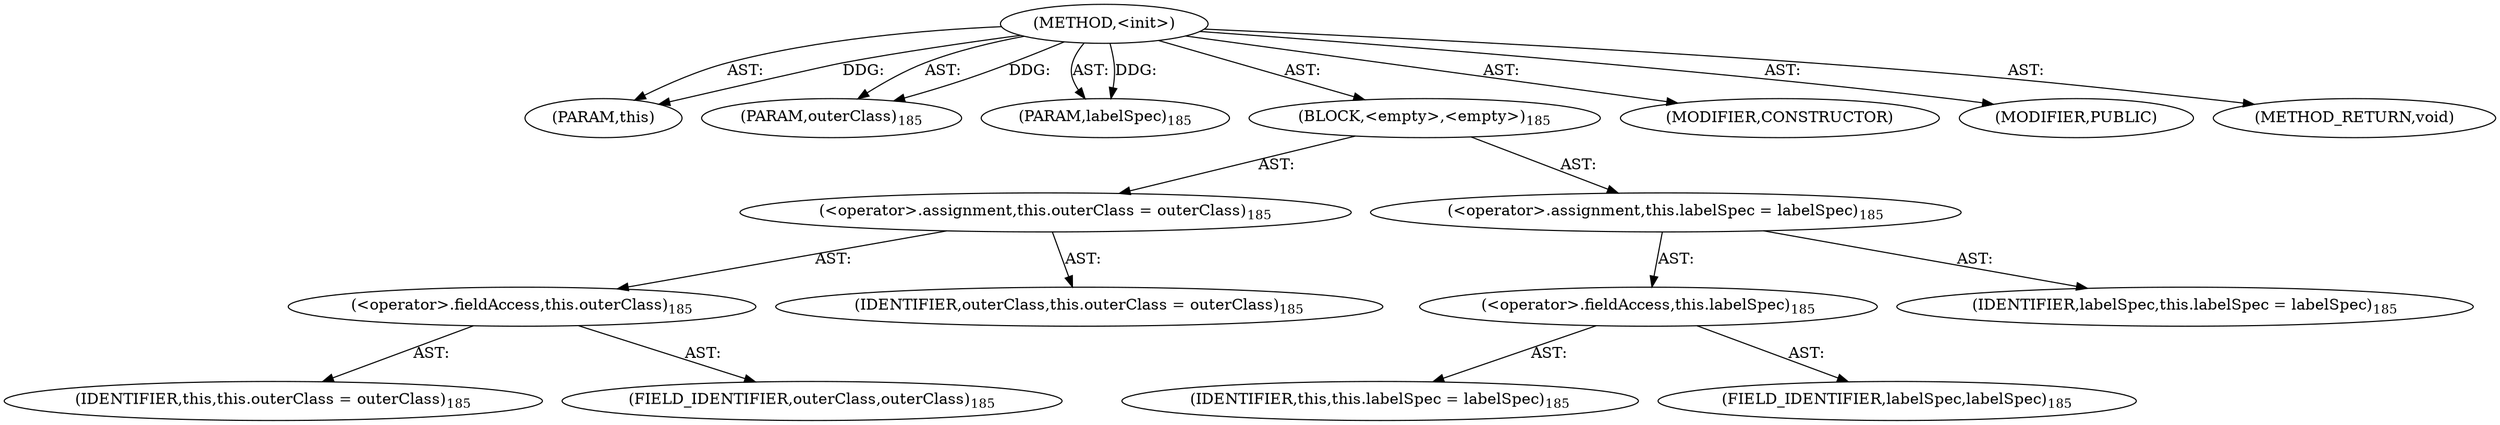 digraph "&lt;init&gt;" {  
"111669149706" [label = <(METHOD,&lt;init&gt;)> ]
"115964117003" [label = <(PARAM,this)> ]
"115964117004" [label = <(PARAM,outerClass)<SUB>185</SUB>> ]
"115964117005" [label = <(PARAM,labelSpec)<SUB>185</SUB>> ]
"25769803794" [label = <(BLOCK,&lt;empty&gt;,&lt;empty&gt;)<SUB>185</SUB>> ]
"30064771204" [label = <(&lt;operator&gt;.assignment,this.outerClass = outerClass)<SUB>185</SUB>> ]
"30064771205" [label = <(&lt;operator&gt;.fieldAccess,this.outerClass)<SUB>185</SUB>> ]
"68719476755" [label = <(IDENTIFIER,this,this.outerClass = outerClass)<SUB>185</SUB>> ]
"55834574885" [label = <(FIELD_IDENTIFIER,outerClass,outerClass)<SUB>185</SUB>> ]
"68719476756" [label = <(IDENTIFIER,outerClass,this.outerClass = outerClass)<SUB>185</SUB>> ]
"30064771206" [label = <(&lt;operator&gt;.assignment,this.labelSpec = labelSpec)<SUB>185</SUB>> ]
"30064771207" [label = <(&lt;operator&gt;.fieldAccess,this.labelSpec)<SUB>185</SUB>> ]
"68719476757" [label = <(IDENTIFIER,this,this.labelSpec = labelSpec)<SUB>185</SUB>> ]
"55834574886" [label = <(FIELD_IDENTIFIER,labelSpec,labelSpec)<SUB>185</SUB>> ]
"68719476758" [label = <(IDENTIFIER,labelSpec,this.labelSpec = labelSpec)<SUB>185</SUB>> ]
"133143986199" [label = <(MODIFIER,CONSTRUCTOR)> ]
"133143986200" [label = <(MODIFIER,PUBLIC)> ]
"128849018890" [label = <(METHOD_RETURN,void)> ]
  "111669149706" -> "115964117003"  [ label = "AST: "] 
  "111669149706" -> "115964117004"  [ label = "AST: "] 
  "111669149706" -> "115964117005"  [ label = "AST: "] 
  "111669149706" -> "25769803794"  [ label = "AST: "] 
  "111669149706" -> "133143986199"  [ label = "AST: "] 
  "111669149706" -> "133143986200"  [ label = "AST: "] 
  "111669149706" -> "128849018890"  [ label = "AST: "] 
  "25769803794" -> "30064771204"  [ label = "AST: "] 
  "25769803794" -> "30064771206"  [ label = "AST: "] 
  "30064771204" -> "30064771205"  [ label = "AST: "] 
  "30064771204" -> "68719476756"  [ label = "AST: "] 
  "30064771205" -> "68719476755"  [ label = "AST: "] 
  "30064771205" -> "55834574885"  [ label = "AST: "] 
  "30064771206" -> "30064771207"  [ label = "AST: "] 
  "30064771206" -> "68719476758"  [ label = "AST: "] 
  "30064771207" -> "68719476757"  [ label = "AST: "] 
  "30064771207" -> "55834574886"  [ label = "AST: "] 
  "111669149706" -> "115964117003"  [ label = "DDG: "] 
  "111669149706" -> "115964117004"  [ label = "DDG: "] 
  "111669149706" -> "115964117005"  [ label = "DDG: "] 
}
